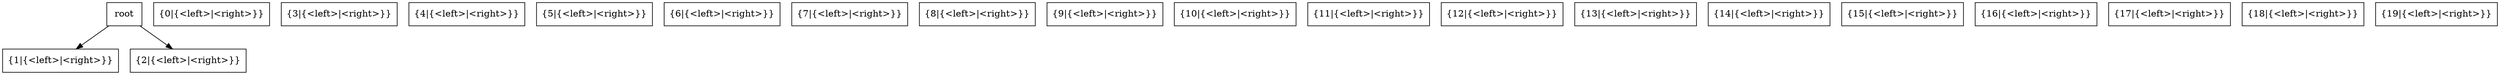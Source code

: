 digraph G{
node [shape="box"];
root [texlbl="$initial \ \mathcal{K}$"];
node0[label="{0|{<left>|<right>}}"];
node1[label="{1|{<left>|<right>}}"];
node2[label="{2|{<left>|<right>}}"];
node3[label="{3|{<left>|<right>}}"];
node4[label="{4|{<left>|<right>}}"];
node5[label="{5|{<left>|<right>}}"];
node6[label="{6|{<left>|<right>}}"];
node7[label="{7|{<left>|<right>}}"];
node8[label="{8|{<left>|<right>}}"];
node9[label="{9|{<left>|<right>}}"];
node10[label="{10|{<left>|<right>}}"];
node11[label="{11|{<left>|<right>}}"];
node12[label="{12|{<left>|<right>}}"];
node13[label="{13|{<left>|<right>}}"];
node14[label="{14|{<left>|<right>}}"];
node15[label="{15|{<left>|<right>}}"];
node16[label="{16|{<left>|<right>}}"];
node17[label="{17|{<left>|<right>}}"];
node18[label="{18|{<left>|<right>}}"];
node19[label="{19|{<left>|<right>}}"];
root:left -> node1;
root:right -> node2;
}
